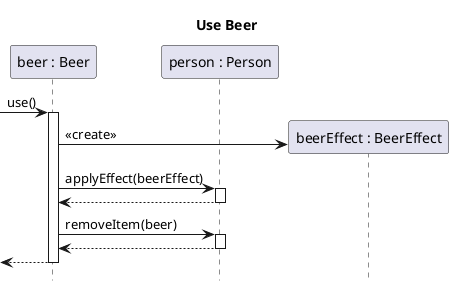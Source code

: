@startuml item-beer-use
title Use Beer
hide footbox

participant "beer : Beer" as beer
participant "person : Person" as person

[-> beer ++: use()
create "beerEffect : BeerEffect" as beerEffect
beer -> beerEffect : <<create>>
beer -> person ++ : applyEffect(beerEffect)
person --> beer --
beer -> person ++ : removeItem(beer)
person --> beer --
[<-- beer --

@enduml